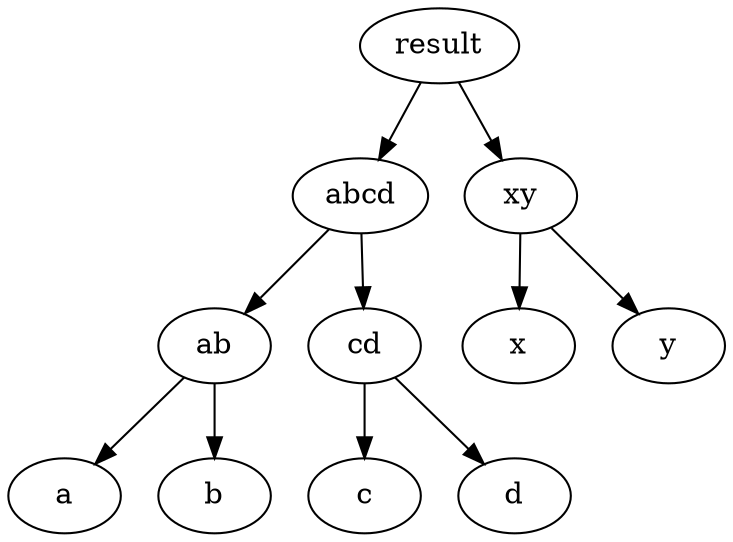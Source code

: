 digraph simple {
  ab -> {a, b}
  cd -> {c, d}
  abcd -> {ab, cd}
  xy -> {x, y}
  result -> {abcd, xy}
}